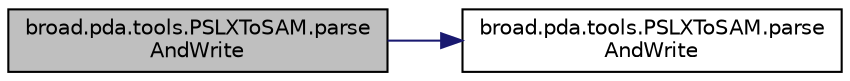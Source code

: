 digraph "broad.pda.tools.PSLXToSAM.parseAndWrite"
{
  edge [fontname="Helvetica",fontsize="10",labelfontname="Helvetica",labelfontsize="10"];
  node [fontname="Helvetica",fontsize="10",shape=record];
  rankdir="LR";
  Node1 [label="broad.pda.tools.PSLXToSAM.parse\lAndWrite",height=0.2,width=0.4,color="black", fillcolor="grey75", style="filled" fontcolor="black"];
  Node1 -> Node2 [color="midnightblue",fontsize="10",style="solid",fontname="Helvetica"];
  Node2 [label="broad.pda.tools.PSLXToSAM.parse\lAndWrite",height=0.2,width=0.4,color="black", fillcolor="white", style="filled",URL="$classbroad_1_1pda_1_1tools_1_1_p_s_l_x_to_s_a_m.html#a5cf7cb5c9edfba192cd2b928162eddc0"];
}
